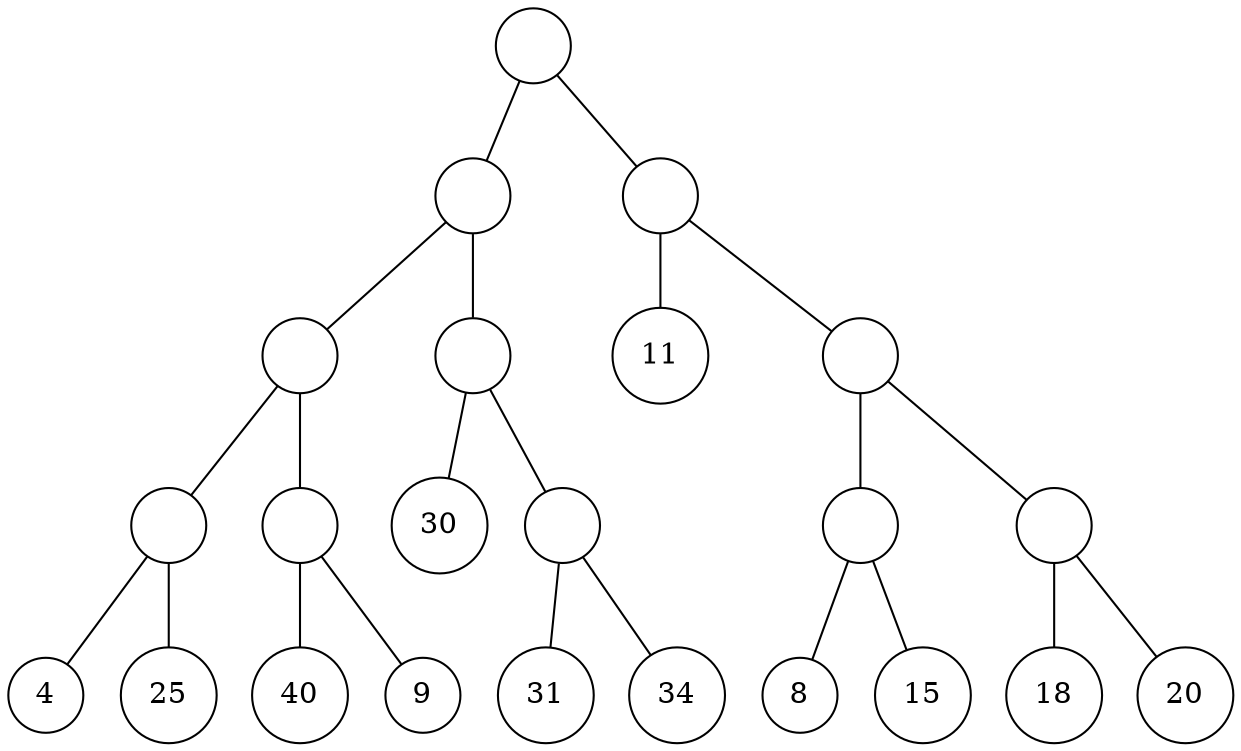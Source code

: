 graph g {
graph[ordering="out"];
1[label="", shape=circle, width=0.5];
1--2;
1--3;
2[label="", shape=circle, width=0.5];
2--4;
2--5;
4[label="", shape=circle, width=0.5];
4--8;
4--9;
8[label="", shape=circle, width=0.5];
8--16;
8--17;
16[label="4",shape=circle, width=0.5];
17[label="25",shape=circle, width=0.5];
9[label="", shape=circle, width=0.5];
9--18;
9--19;
18[label="40",shape=circle, width=0.5];
19[label="9",shape=circle, width=0.5];
5[label="", shape=circle, width=0.5];
5--10;
5--11;
10[label="30",shape=circle, width=0.5];
11[label="", shape=circle, width=0.5];
11--22;
11--23;
22[label="31",shape=circle, width=0.5];
23[label="34",shape=circle, width=0.5];
3[label="", shape=circle, width=0.5];
3--6;
3--7;
6[label="11",shape=circle, width=0.5];
7[label="", shape=circle, width=0.5];
7--14;
7--15;
14[label="", shape=circle, width=0.5];
14--28;
14--29;
28[label="8",shape=circle, width=0.5];
29[label="15",shape=circle, width=0.5];
15[label="", shape=circle, width=0.5];
15--30;
15--31;
30[label="18",shape=circle, width=0.5];
31[label="20",shape=circle, width=0.5];
}

